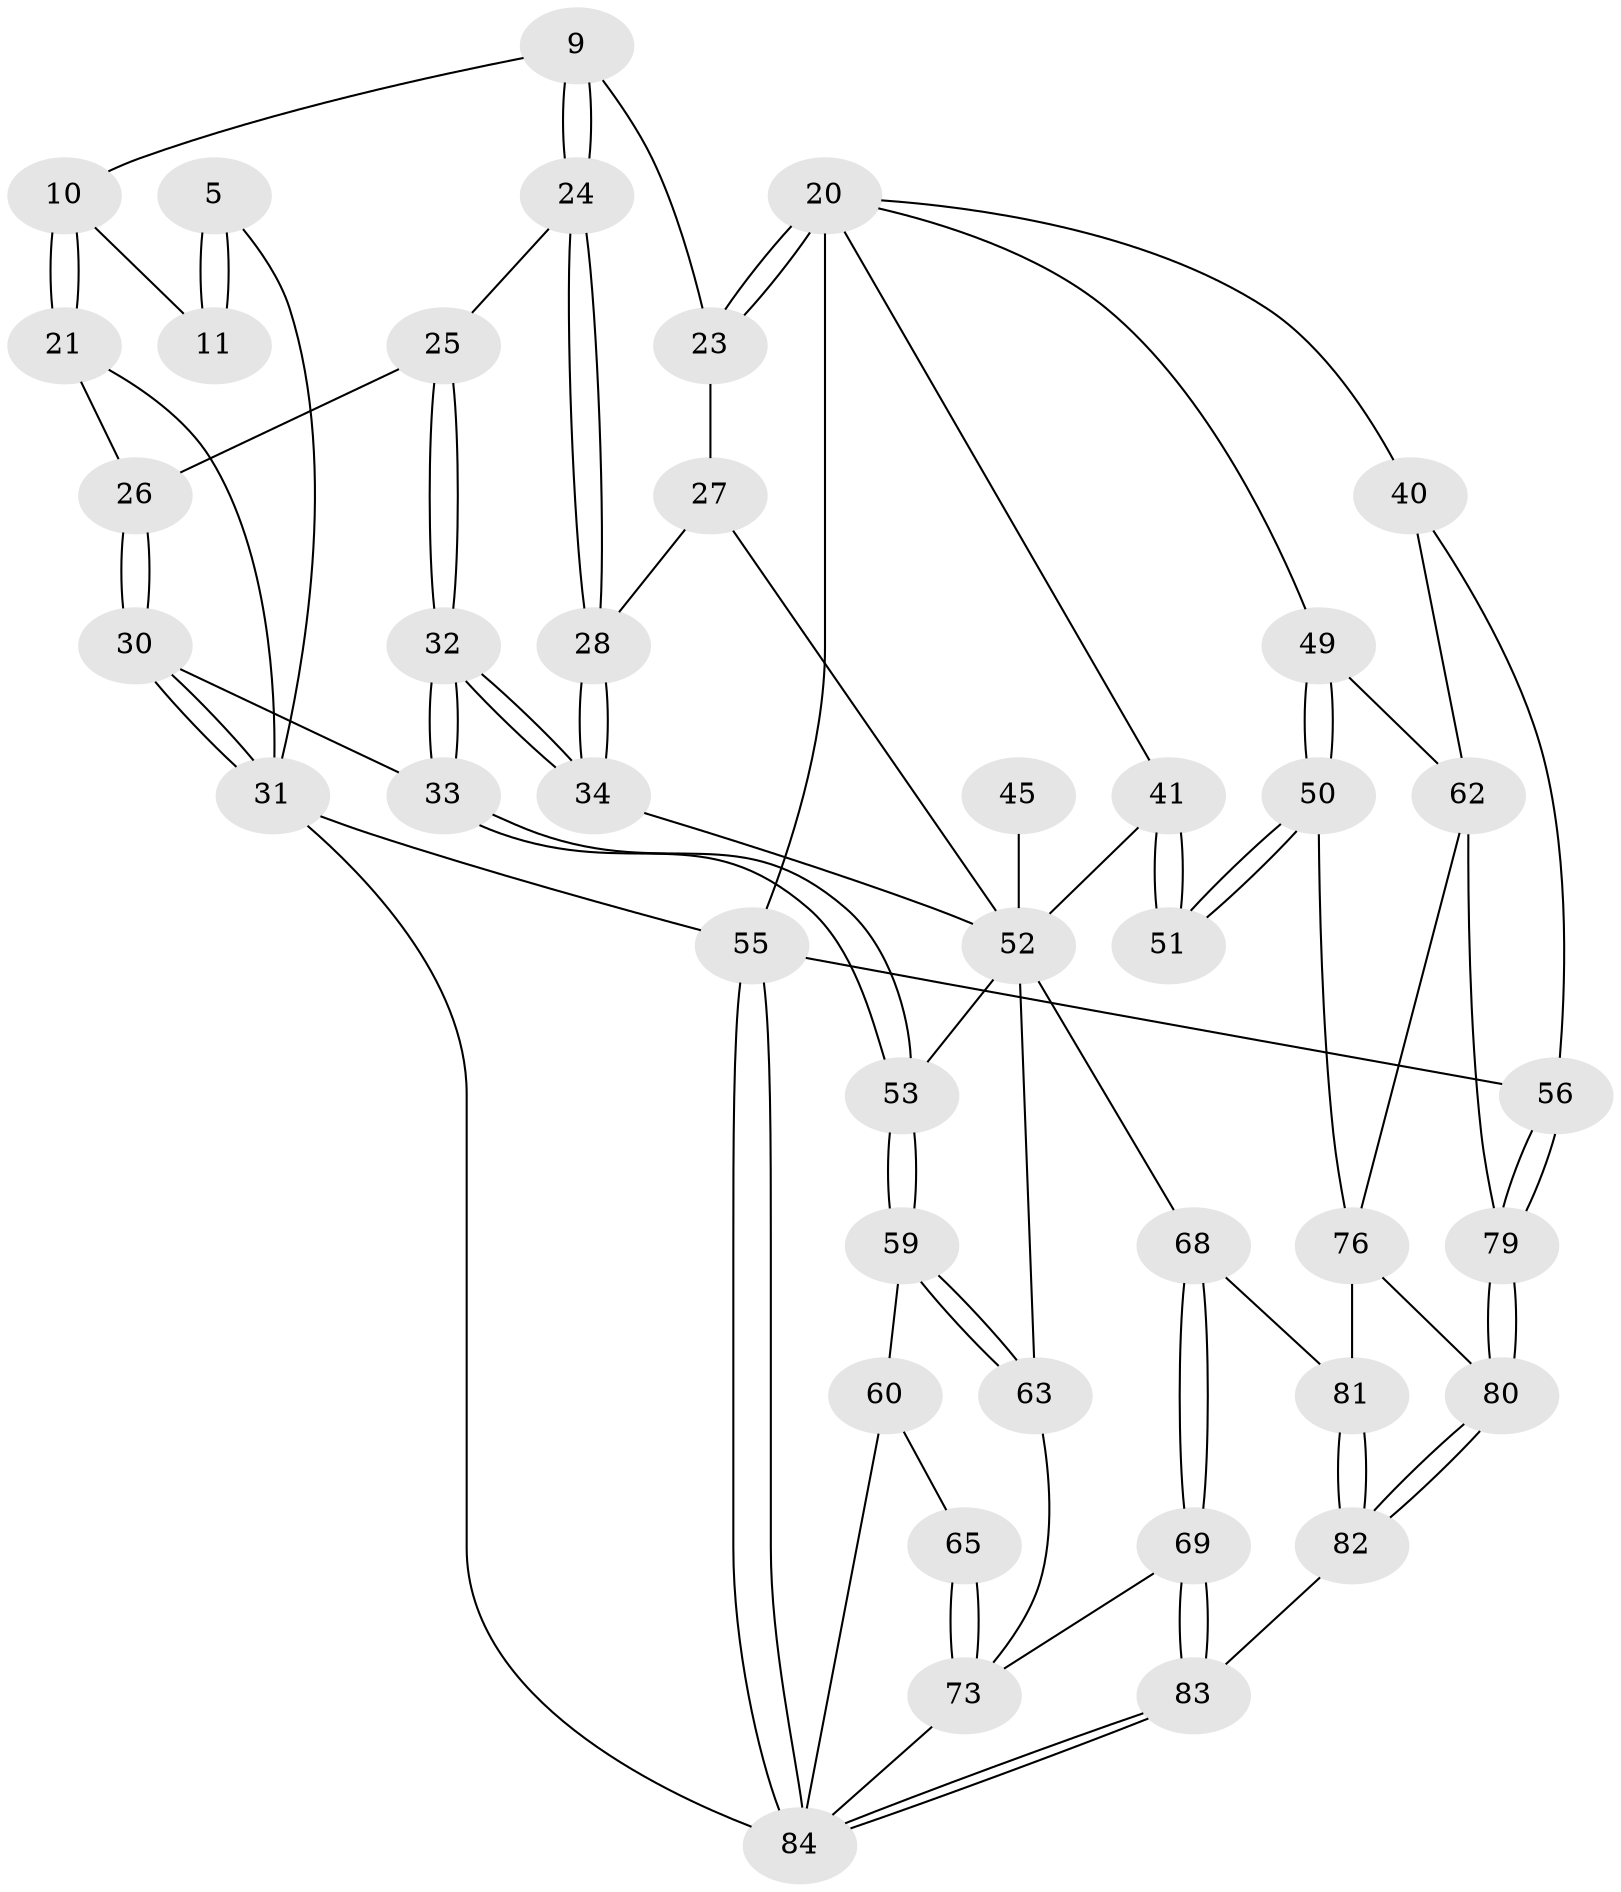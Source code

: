 // original degree distribution, {3: 0.023809523809523808, 4: 0.27380952380952384, 6: 0.25, 5: 0.4523809523809524}
// Generated by graph-tools (version 1.1) at 2025/02/03/09/25 05:02:03]
// undirected, 42 vertices, 93 edges
graph export_dot {
graph [start="1"]
  node [color=gray90,style=filled];
  5 [pos="+0+0.10684745197280164"];
  9 [pos="+0.352585384801656+0.17886098793185765"];
  10 [pos="+0.3024896579055919+0.18883662681488098"];
  11 [pos="+0.16486817874028872+0.1481408595800652",super="+6"];
  20 [pos="+0.6186471622698463+0.26211133857766605",super="+12+19+18+17+16+7"];
  21 [pos="+0.22382647575509942+0.28430956052754297"];
  23 [pos="+0.571888635022112+0.27432754875409077",super="+8"];
  24 [pos="+0.3543894860689428+0.29348713136688365"];
  25 [pos="+0.25337264365753204+0.3546455889666225"];
  26 [pos="+0.24322810219190358+0.3517533956573564"];
  27 [pos="+0.5264823737091655+0.3252872580821951"];
  28 [pos="+0.38686150984109985+0.3539221179116139"];
  30 [pos="+0.10783199858109256+0.44490978529000635"];
  31 [pos="+0+0.41820294307856914",super="+22+4"];
  32 [pos="+0.34831149937257694+0.46625777711149635"];
  33 [pos="+0.28153041236017157+0.5440362214872919"];
  34 [pos="+0.3605066222459955+0.46035561513931483"];
  40 [pos="+1+0.35662105902451097",super="+29"];
  41 [pos="+0.6440026128979435+0.6913208500077408",super="+38+37"];
  45 [pos="+0.5276616645094034+0.6079353355831492"];
  49 [pos="+0.8939468343816322+0.5562437989758483",super="+48"];
  50 [pos="+0.694551174083493+0.6799082468407943"];
  51 [pos="+0.6945362408922826+0.6799059114328583"];
  52 [pos="+0.3813003872936944+0.5776922519637118",super="+44+46+43"];
  53 [pos="+0.2833253209912538+0.5687569506801611"];
  55 [pos="+0+1",super="+3+14"];
  56 [pos="+1+1",super="+15"];
  59 [pos="+0.27771047759054074+0.6323708736768876"];
  60 [pos="+0.2648898686818514+0.6525702223630447"];
  62 [pos="+1+0.6186030895499827",super="+58"];
  63 [pos="+0.4898037404615002+0.6853769419857845"];
  65 [pos="+0.28028863280807625+0.7486434460947504"];
  68 [pos="+0.6099700763285256+0.8295646741994239"];
  69 [pos="+0.4926680229305457+0.8988422936785673"];
  73 [pos="+0.2765616559769447+0.8561871835349251",super="+70+64"];
  76 [pos="+0.7850059858945708+0.829934622665064",super="+67+75+66"];
  79 [pos="+0.9223021195471818+1",super="+71+57"];
  80 [pos="+0.8643075133241673+1",super="+74+72"];
  81 [pos="+0.658552708191819+0.9028952788444347",super="+77"];
  82 [pos="+0.6894395502914387+1"];
  83 [pos="+0.3280308737861531+1"];
  84 [pos="+0.3031943199623738+1",super="+78"];
  5 -- 11 [weight=2];
  5 -- 11;
  5 -- 31;
  9 -- 10;
  9 -- 24;
  9 -- 24;
  9 -- 23;
  10 -- 11;
  10 -- 21;
  10 -- 21;
  20 -- 23 [weight=2];
  20 -- 23;
  20 -- 55 [weight=3];
  20 -- 41;
  20 -- 49;
  20 -- 40 [weight=2];
  21 -- 26;
  21 -- 31;
  23 -- 27;
  24 -- 25;
  24 -- 28;
  24 -- 28;
  25 -- 26;
  25 -- 32;
  25 -- 32;
  26 -- 30;
  26 -- 30;
  27 -- 28;
  27 -- 52;
  28 -- 34;
  28 -- 34;
  30 -- 31;
  30 -- 31;
  30 -- 33;
  31 -- 84;
  31 -- 55;
  32 -- 33;
  32 -- 33;
  32 -- 34;
  32 -- 34;
  33 -- 53;
  33 -- 53;
  34 -- 52;
  40 -- 62;
  40 -- 56;
  41 -- 51 [weight=2];
  41 -- 51;
  41 -- 52 [weight=2];
  45 -- 52 [weight=3];
  49 -- 50;
  49 -- 50;
  49 -- 62 [weight=2];
  50 -- 51;
  50 -- 51;
  50 -- 76;
  52 -- 53;
  52 -- 63;
  52 -- 68;
  53 -- 59;
  53 -- 59;
  55 -- 84 [weight=2];
  55 -- 84;
  55 -- 56 [weight=3];
  56 -- 79 [weight=2];
  56 -- 79;
  59 -- 60;
  59 -- 63;
  59 -- 63;
  60 -- 65;
  60 -- 84;
  62 -- 79;
  62 -- 76;
  63 -- 73;
  65 -- 73 [weight=2];
  65 -- 73;
  68 -- 69;
  68 -- 69;
  68 -- 81;
  69 -- 83;
  69 -- 83;
  69 -- 73;
  73 -- 84;
  76 -- 80 [weight=2];
  76 -- 81 [weight=2];
  79 -- 80 [weight=2];
  79 -- 80;
  80 -- 82;
  80 -- 82;
  81 -- 82;
  81 -- 82;
  82 -- 83;
  83 -- 84;
  83 -- 84;
}
